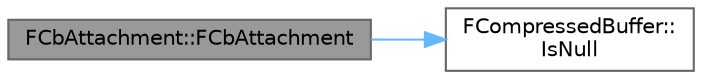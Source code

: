 digraph "FCbAttachment::FCbAttachment"
{
 // INTERACTIVE_SVG=YES
 // LATEX_PDF_SIZE
  bgcolor="transparent";
  edge [fontname=Helvetica,fontsize=10,labelfontname=Helvetica,labelfontsize=10];
  node [fontname=Helvetica,fontsize=10,shape=box,height=0.2,width=0.4];
  rankdir="LR";
  Node1 [id="Node000001",label="FCbAttachment::FCbAttachment",height=0.2,width=0.4,color="gray40", fillcolor="grey60", style="filled", fontcolor="black",tooltip=" "];
  Node1 -> Node2 [id="edge1_Node000001_Node000002",color="steelblue1",style="solid",tooltip=" "];
  Node2 [id="Node000002",label="FCompressedBuffer::\lIsNull",height=0.2,width=0.4,color="grey40", fillcolor="white", style="filled",URL="$d0/d95/classFCompressedBuffer.html#a26fc2c1bfa3fb7ab77f4a042a5ae9a51",tooltip="Returns true if the compressed buffer is null."];
}
